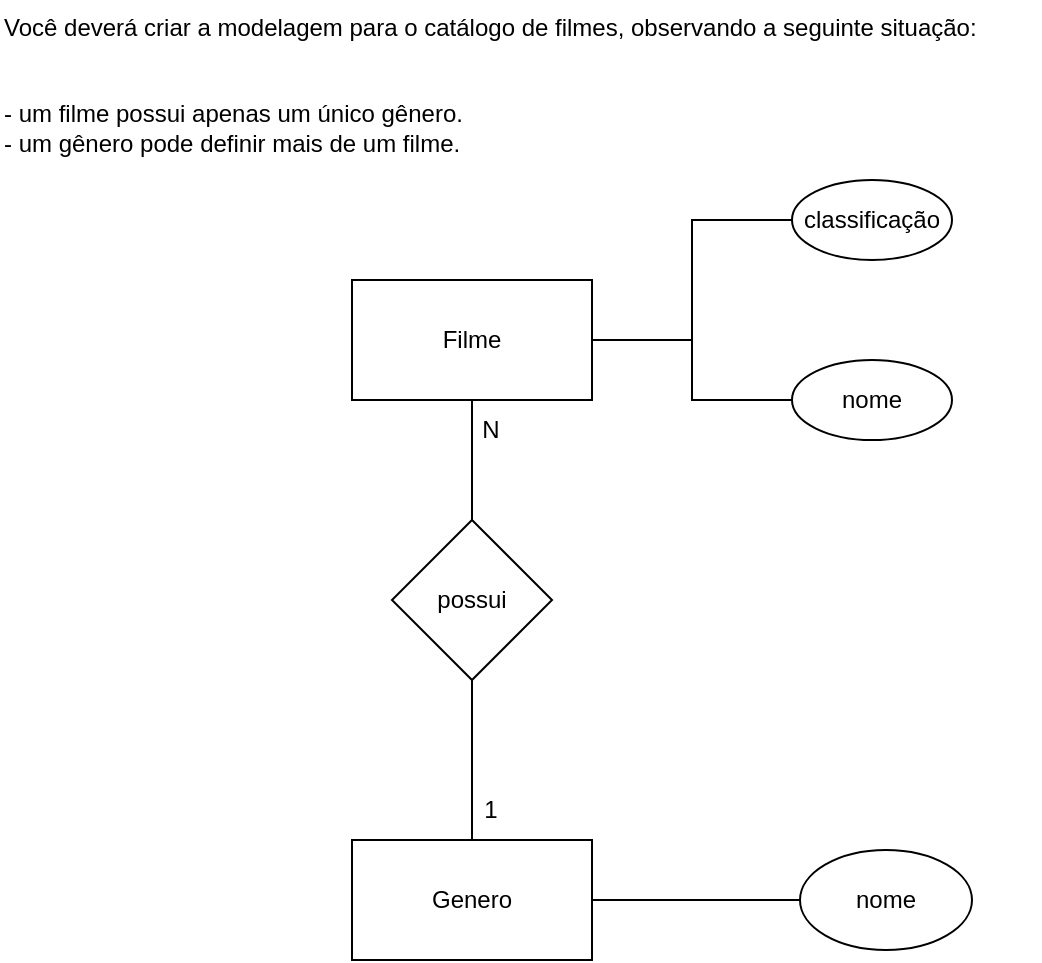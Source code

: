 <mxfile version="21.6.5" type="device">
  <diagram name="Página-1" id="xbBL8g2NZVtXGruDqqKX">
    <mxGraphModel dx="1050" dy="549" grid="1" gridSize="10" guides="1" tooltips="1" connect="1" arrows="1" fold="1" page="1" pageScale="1" pageWidth="827" pageHeight="1169" math="0" shadow="0">
      <root>
        <mxCell id="0" />
        <mxCell id="1" parent="0" />
        <mxCell id="Wg6cBrKu8_7YRxsbZgit-1" value="Você deverá criar a modelagem para o catálogo de filmes, observando a seguinte situação:&#xa;&#xa;&#xa;- um filme possui apenas um único gênero.&#xa;- um gênero pode definir mais de um filme." style="text;whiteSpace=wrap;" vertex="1" parent="1">
          <mxGeometry x="154" y="30" width="520" height="100" as="geometry" />
        </mxCell>
        <mxCell id="Wg6cBrKu8_7YRxsbZgit-8" style="edgeStyle=orthogonalEdgeStyle;rounded=0;orthogonalLoop=1;jettySize=auto;html=1;entryX=0;entryY=0.5;entryDx=0;entryDy=0;endArrow=none;endFill=0;" edge="1" parent="1" source="Wg6cBrKu8_7YRxsbZgit-2" target="Wg6cBrKu8_7YRxsbZgit-5">
          <mxGeometry relative="1" as="geometry" />
        </mxCell>
        <mxCell id="Wg6cBrKu8_7YRxsbZgit-9" style="edgeStyle=orthogonalEdgeStyle;rounded=0;orthogonalLoop=1;jettySize=auto;html=1;entryX=0;entryY=0.5;entryDx=0;entryDy=0;endArrow=none;endFill=0;" edge="1" parent="1" source="Wg6cBrKu8_7YRxsbZgit-2" target="Wg6cBrKu8_7YRxsbZgit-6">
          <mxGeometry relative="1" as="geometry" />
        </mxCell>
        <mxCell id="Wg6cBrKu8_7YRxsbZgit-10" style="edgeStyle=orthogonalEdgeStyle;rounded=0;orthogonalLoop=1;jettySize=auto;html=1;entryX=0.5;entryY=0;entryDx=0;entryDy=0;endArrow=none;endFill=0;" edge="1" parent="1" source="Wg6cBrKu8_7YRxsbZgit-2" target="Wg6cBrKu8_7YRxsbZgit-4">
          <mxGeometry relative="1" as="geometry" />
        </mxCell>
        <mxCell id="Wg6cBrKu8_7YRxsbZgit-2" value="Filme" style="rounded=0;whiteSpace=wrap;html=1;" vertex="1" parent="1">
          <mxGeometry x="330" y="170" width="120" height="60" as="geometry" />
        </mxCell>
        <mxCell id="Wg6cBrKu8_7YRxsbZgit-12" style="edgeStyle=orthogonalEdgeStyle;rounded=0;orthogonalLoop=1;jettySize=auto;html=1;entryX=0;entryY=0.5;entryDx=0;entryDy=0;endArrow=none;endFill=0;" edge="1" parent="1" source="Wg6cBrKu8_7YRxsbZgit-3" target="Wg6cBrKu8_7YRxsbZgit-7">
          <mxGeometry relative="1" as="geometry" />
        </mxCell>
        <mxCell id="Wg6cBrKu8_7YRxsbZgit-3" value="Genero" style="rounded=0;whiteSpace=wrap;html=1;" vertex="1" parent="1">
          <mxGeometry x="330" y="450" width="120" height="60" as="geometry" />
        </mxCell>
        <mxCell id="Wg6cBrKu8_7YRxsbZgit-11" style="edgeStyle=orthogonalEdgeStyle;rounded=0;orthogonalLoop=1;jettySize=auto;html=1;entryX=0.5;entryY=0;entryDx=0;entryDy=0;endArrow=none;endFill=0;" edge="1" parent="1" source="Wg6cBrKu8_7YRxsbZgit-4" target="Wg6cBrKu8_7YRxsbZgit-3">
          <mxGeometry relative="1" as="geometry" />
        </mxCell>
        <mxCell id="Wg6cBrKu8_7YRxsbZgit-4" value="possui" style="rhombus;whiteSpace=wrap;html=1;" vertex="1" parent="1">
          <mxGeometry x="350" y="290" width="80" height="80" as="geometry" />
        </mxCell>
        <mxCell id="Wg6cBrKu8_7YRxsbZgit-5" value="classificação" style="ellipse;whiteSpace=wrap;html=1;" vertex="1" parent="1">
          <mxGeometry x="550" y="120" width="80" height="40" as="geometry" />
        </mxCell>
        <mxCell id="Wg6cBrKu8_7YRxsbZgit-6" value="nome" style="ellipse;whiteSpace=wrap;html=1;" vertex="1" parent="1">
          <mxGeometry x="550" y="210" width="80" height="40" as="geometry" />
        </mxCell>
        <mxCell id="Wg6cBrKu8_7YRxsbZgit-7" value="nome" style="ellipse;whiteSpace=wrap;html=1;" vertex="1" parent="1">
          <mxGeometry x="554" y="455" width="86" height="50" as="geometry" />
        </mxCell>
        <mxCell id="Wg6cBrKu8_7YRxsbZgit-13" value="1" style="text;html=1;align=center;verticalAlign=middle;resizable=0;points=[];autosize=1;strokeColor=none;fillColor=none;" vertex="1" parent="1">
          <mxGeometry x="384" y="420" width="30" height="30" as="geometry" />
        </mxCell>
        <mxCell id="Wg6cBrKu8_7YRxsbZgit-14" value="N" style="text;html=1;align=center;verticalAlign=middle;resizable=0;points=[];autosize=1;strokeColor=none;fillColor=none;" vertex="1" parent="1">
          <mxGeometry x="384" y="230" width="30" height="30" as="geometry" />
        </mxCell>
      </root>
    </mxGraphModel>
  </diagram>
</mxfile>
